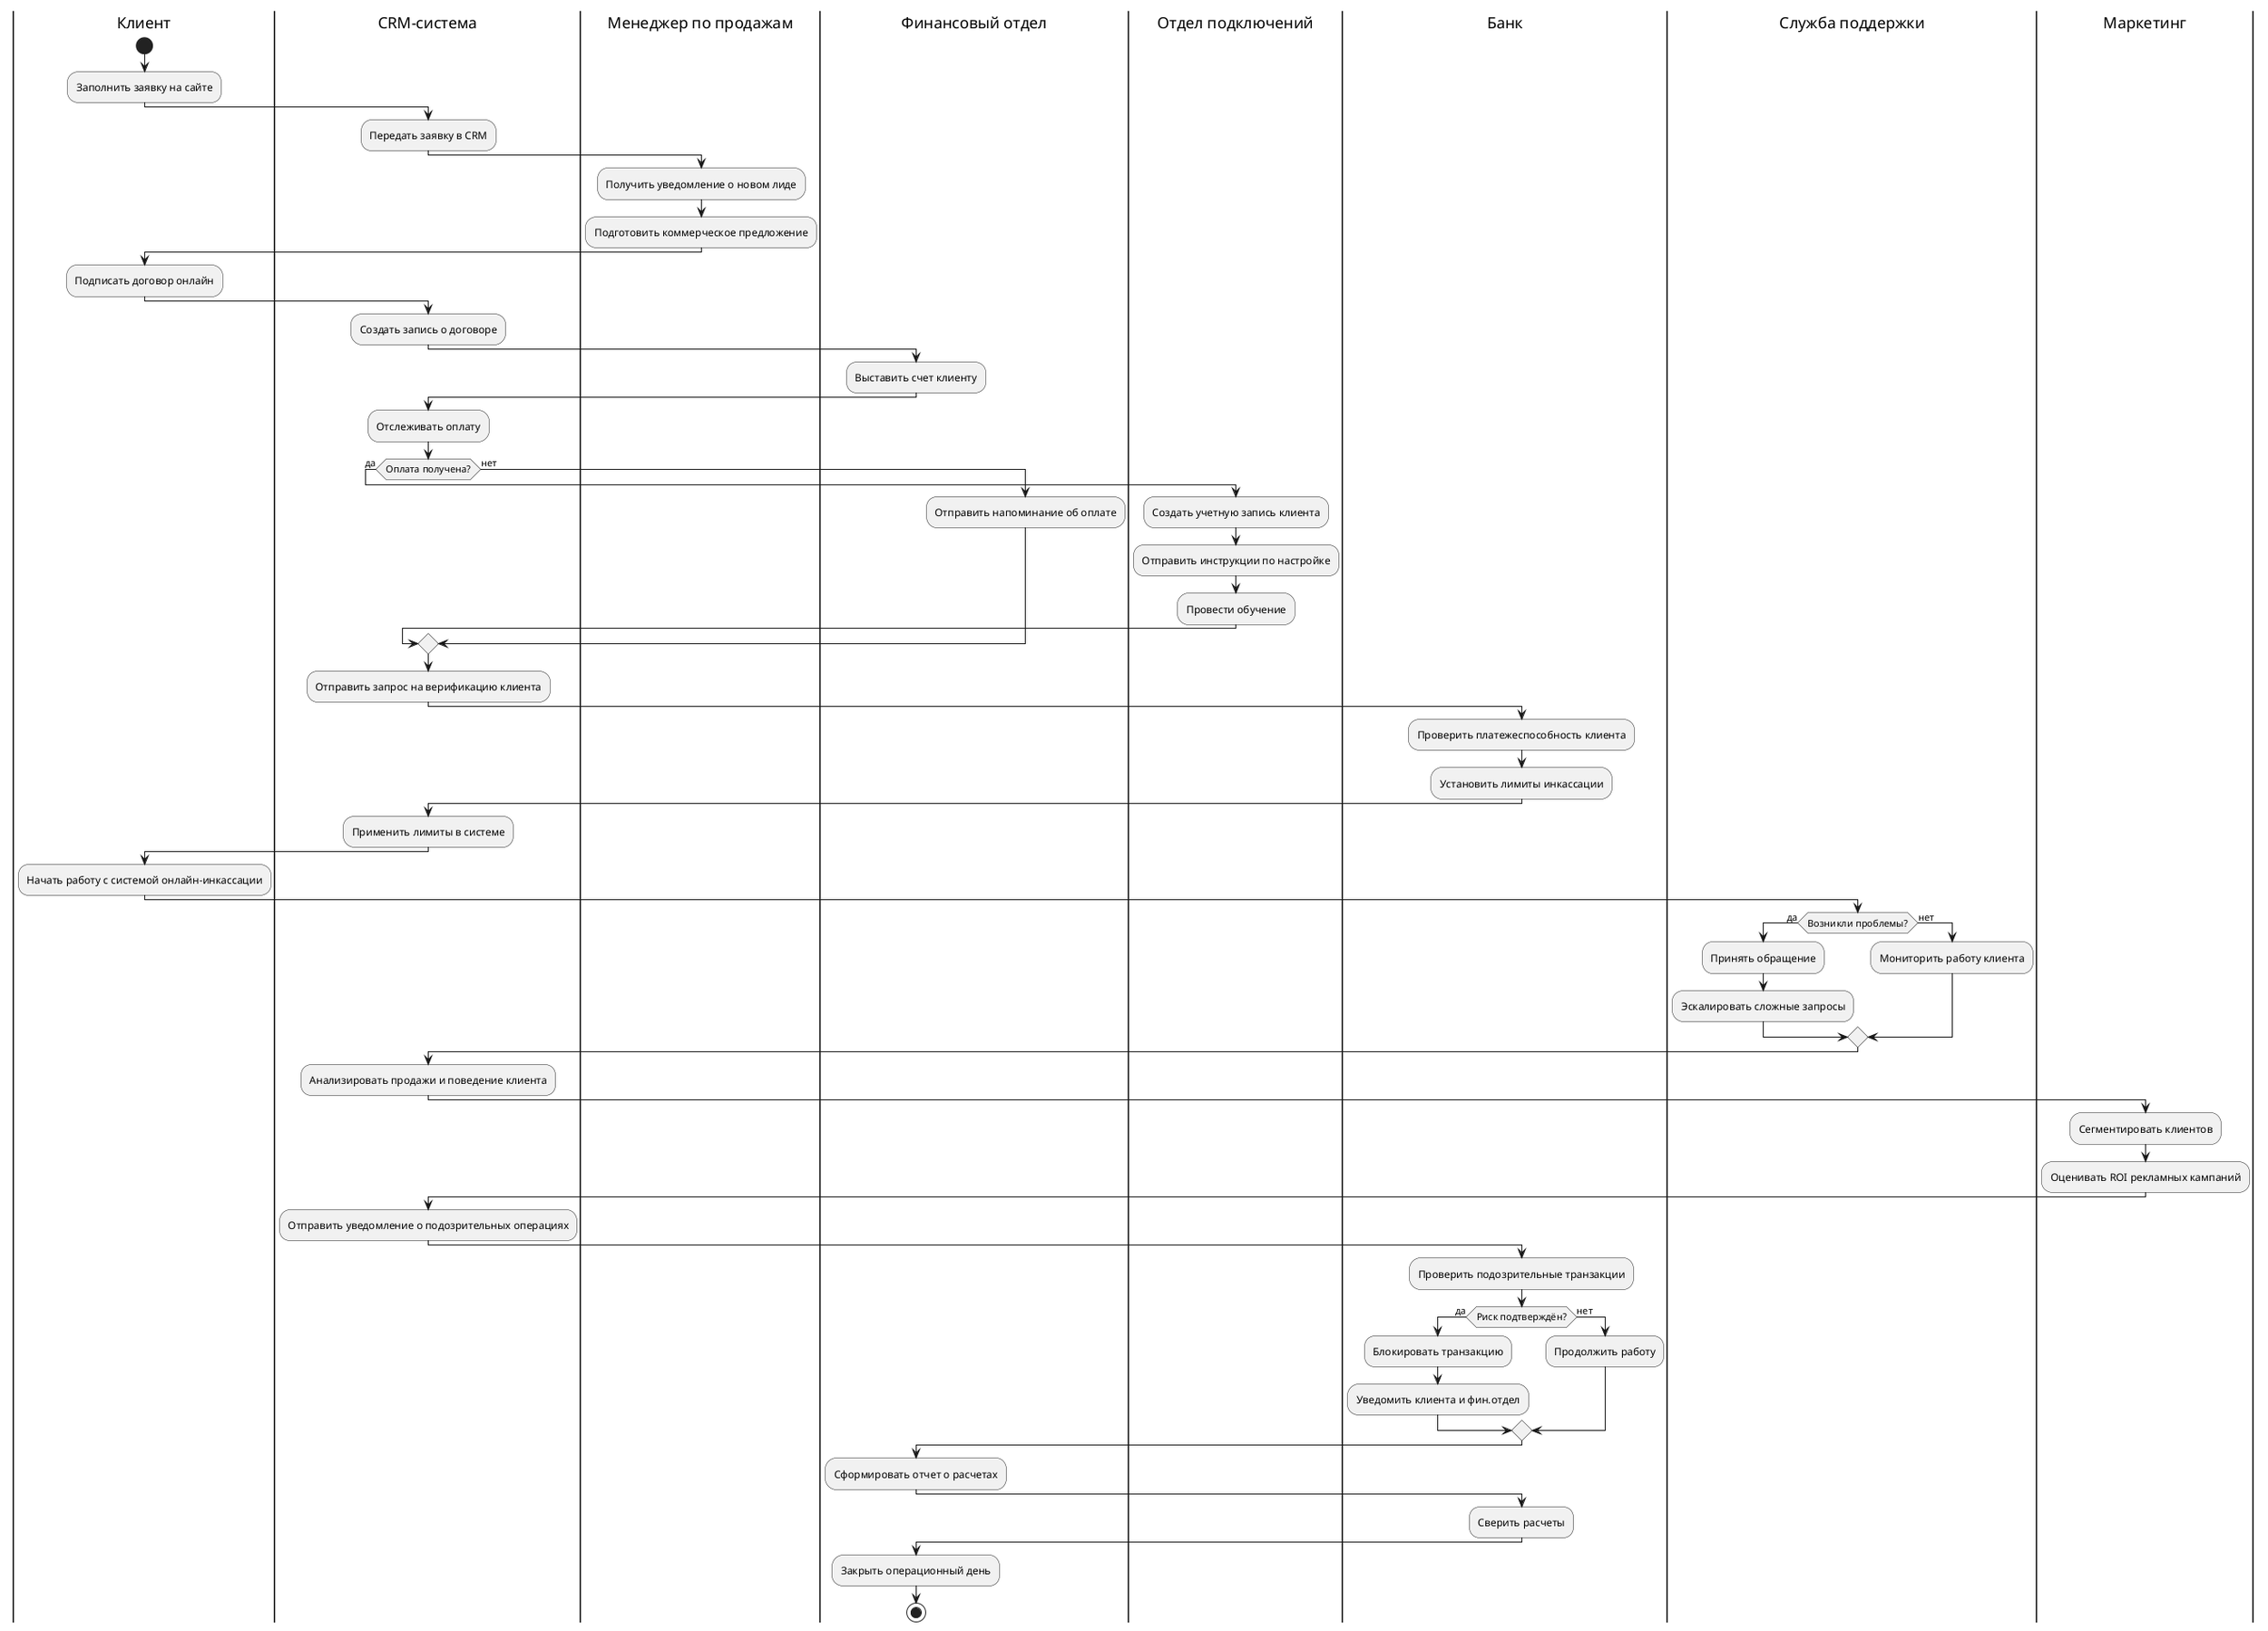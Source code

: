 @startuml
|Клиент|
start
:Заполнить заявку на сайте;
|CRM-система|
:Передать заявку в CRM;
|Менеджер по продажам|
:Получить уведомление о новом лиде;
:Подготовить коммерческое предложение;
|Клиент|
:Подписать договор онлайн;
|CRM-система|
:Создать запись о договоре;
|Финансовый отдел|
:Выставить счет клиенту;
|CRM-система|
:Отслеживать оплату;
if (Оплата получена?) then (да)
    |Отдел подключений|
    :Создать учетную запись клиента;
    :Отправить инструкции по настройке;
    :Провести обучение;
else (нет)
    |Финансовый отдел|
    :Отправить напоминание об оплате;
endif
|CRM-система|
:Отправить запрос на верификацию клиента;
|Банк|
:Проверить платежеспособность клиента;
:Установить лимиты инкассации;
|CRM-система|
:Применить лимиты в системе;
|Клиент|
:Начать работу с системой онлайн-инкассации;
|Служба поддержки|
if (Возникли проблемы?) then (да)
    :Принять обращение;
    :Эскалировать сложные запросы;
else (нет)
    :Мониторить работу клиента;
endif
|CRM-система|
:Анализировать продажи и поведение клиента;
|Маркетинг|
:Сегментировать клиентов;
:Оценивать ROI рекламных кампаний;
|CRM-система|
:Отправить уведомление о подозрительных операциях;
|Банк|
:Проверить подозрительные транзакции;
if (Риск подтверждён?) then (да)
    :Блокировать транзакцию;
    :Уведомить клиента и фин.отдел;
else (нет)
    :Продолжить работу;
endif
|Финансовый отдел|
:Сформировать отчет о расчетах;
|Банк|
:Сверить расчеты;
|Финансовый отдел|
:Закрыть операционный день;
stop
@enduml
